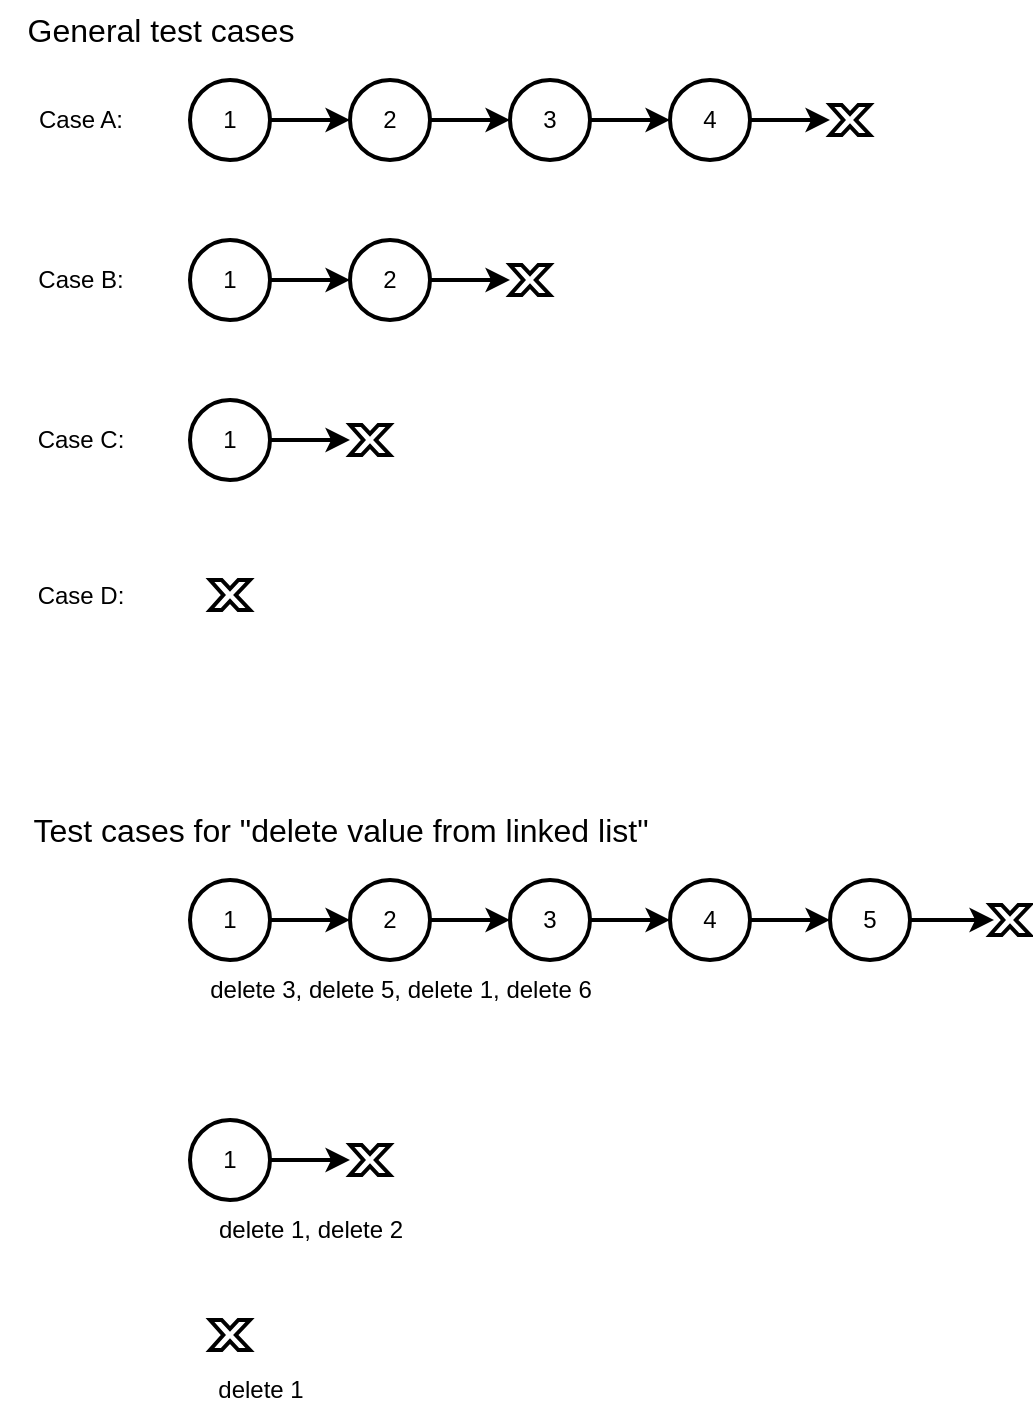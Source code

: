 <mxfile version="23.1.5" type="device">
  <diagram name="Page-1" id="LnfI6y9uAsMeLBiGhCIF">
    <mxGraphModel dx="1072" dy="973" grid="1" gridSize="10" guides="1" tooltips="1" connect="1" arrows="1" fold="1" page="1" pageScale="1" pageWidth="850" pageHeight="1100" math="0" shadow="0">
      <root>
        <mxCell id="0" />
        <mxCell id="1" parent="0" />
        <mxCell id="FEZ-26H3Mb8yyC3y7fx9-3" style="edgeStyle=orthogonalEdgeStyle;rounded=0;orthogonalLoop=1;jettySize=auto;html=1;strokeWidth=2;" edge="1" parent="1" source="FEZ-26H3Mb8yyC3y7fx9-1" target="FEZ-26H3Mb8yyC3y7fx9-2">
          <mxGeometry relative="1" as="geometry" />
        </mxCell>
        <mxCell id="FEZ-26H3Mb8yyC3y7fx9-1" value="1" style="ellipse;whiteSpace=wrap;html=1;aspect=fixed;strokeWidth=2;" vertex="1" parent="1">
          <mxGeometry x="360" y="520" width="40" height="40" as="geometry" />
        </mxCell>
        <mxCell id="FEZ-26H3Mb8yyC3y7fx9-5" style="edgeStyle=orthogonalEdgeStyle;rounded=0;orthogonalLoop=1;jettySize=auto;html=1;strokeColor=default;strokeWidth=2;align=center;verticalAlign=middle;fontFamily=Helvetica;fontSize=11;fontColor=default;labelBackgroundColor=default;endArrow=classic;" edge="1" parent="1" source="FEZ-26H3Mb8yyC3y7fx9-2" target="FEZ-26H3Mb8yyC3y7fx9-4">
          <mxGeometry relative="1" as="geometry" />
        </mxCell>
        <mxCell id="FEZ-26H3Mb8yyC3y7fx9-2" value="2" style="ellipse;whiteSpace=wrap;html=1;aspect=fixed;strokeWidth=2;" vertex="1" parent="1">
          <mxGeometry x="440" y="520" width="40" height="40" as="geometry" />
        </mxCell>
        <mxCell id="FEZ-26H3Mb8yyC3y7fx9-7" style="edgeStyle=orthogonalEdgeStyle;rounded=0;orthogonalLoop=1;jettySize=auto;html=1;strokeColor=default;strokeWidth=2;align=center;verticalAlign=middle;fontFamily=Helvetica;fontSize=12;fontColor=default;labelBackgroundColor=default;endArrow=classic;" edge="1" parent="1" source="FEZ-26H3Mb8yyC3y7fx9-4" target="FEZ-26H3Mb8yyC3y7fx9-6">
          <mxGeometry relative="1" as="geometry" />
        </mxCell>
        <mxCell id="FEZ-26H3Mb8yyC3y7fx9-4" value="3" style="ellipse;whiteSpace=wrap;html=1;aspect=fixed;strokeWidth=2;" vertex="1" parent="1">
          <mxGeometry x="520" y="520" width="40" height="40" as="geometry" />
        </mxCell>
        <mxCell id="FEZ-26H3Mb8yyC3y7fx9-9" style="edgeStyle=orthogonalEdgeStyle;rounded=0;orthogonalLoop=1;jettySize=auto;html=1;strokeColor=default;strokeWidth=2;align=center;verticalAlign=middle;fontFamily=Helvetica;fontSize=12;fontColor=default;labelBackgroundColor=default;endArrow=classic;" edge="1" parent="1" source="FEZ-26H3Mb8yyC3y7fx9-6" target="FEZ-26H3Mb8yyC3y7fx9-12">
          <mxGeometry relative="1" as="geometry">
            <mxPoint x="680" y="540" as="targetPoint" />
          </mxGeometry>
        </mxCell>
        <mxCell id="FEZ-26H3Mb8yyC3y7fx9-6" value="4" style="ellipse;whiteSpace=wrap;html=1;aspect=fixed;strokeWidth=2;strokeColor=default;align=center;verticalAlign=middle;fontFamily=Helvetica;fontSize=12;fontColor=default;fillColor=default;" vertex="1" parent="1">
          <mxGeometry x="600" y="520" width="40" height="40" as="geometry" />
        </mxCell>
        <mxCell id="FEZ-26H3Mb8yyC3y7fx9-12" value="" style="verticalLabelPosition=bottom;verticalAlign=top;html=1;shape=mxgraph.basic.x;strokeColor=default;strokeWidth=2;align=center;fontFamily=Helvetica;fontSize=12;fontColor=default;fillColor=default;" vertex="1" parent="1">
          <mxGeometry x="680" y="532.5" width="20" height="15" as="geometry" />
        </mxCell>
        <mxCell id="FEZ-26H3Mb8yyC3y7fx9-16" style="edgeStyle=orthogonalEdgeStyle;rounded=0;orthogonalLoop=1;jettySize=auto;html=1;strokeWidth=2;" edge="1" parent="1" source="FEZ-26H3Mb8yyC3y7fx9-17" target="FEZ-26H3Mb8yyC3y7fx9-19">
          <mxGeometry relative="1" as="geometry" />
        </mxCell>
        <mxCell id="FEZ-26H3Mb8yyC3y7fx9-17" value="1" style="ellipse;whiteSpace=wrap;html=1;aspect=fixed;strokeWidth=2;" vertex="1" parent="1">
          <mxGeometry x="360" y="600" width="40" height="40" as="geometry" />
        </mxCell>
        <mxCell id="FEZ-26H3Mb8yyC3y7fx9-18" style="edgeStyle=orthogonalEdgeStyle;rounded=0;orthogonalLoop=1;jettySize=auto;html=1;strokeColor=default;strokeWidth=2;align=center;verticalAlign=middle;fontFamily=Helvetica;fontSize=11;fontColor=default;labelBackgroundColor=default;endArrow=classic;" edge="1" parent="1" source="FEZ-26H3Mb8yyC3y7fx9-19">
          <mxGeometry relative="1" as="geometry">
            <mxPoint x="520" y="620" as="targetPoint" />
          </mxGeometry>
        </mxCell>
        <mxCell id="FEZ-26H3Mb8yyC3y7fx9-19" value="2" style="ellipse;whiteSpace=wrap;html=1;aspect=fixed;strokeWidth=2;" vertex="1" parent="1">
          <mxGeometry x="440" y="600" width="40" height="40" as="geometry" />
        </mxCell>
        <mxCell id="FEZ-26H3Mb8yyC3y7fx9-20" style="edgeStyle=orthogonalEdgeStyle;rounded=0;orthogonalLoop=1;jettySize=auto;html=1;strokeColor=default;strokeWidth=2;align=center;verticalAlign=middle;fontFamily=Helvetica;fontSize=12;fontColor=default;labelBackgroundColor=default;endArrow=classic;" edge="1" parent="1" target="FEZ-26H3Mb8yyC3y7fx9-23">
          <mxGeometry relative="1" as="geometry">
            <mxPoint x="560" y="620" as="sourcePoint" />
          </mxGeometry>
        </mxCell>
        <mxCell id="FEZ-26H3Mb8yyC3y7fx9-24" value="" style="verticalLabelPosition=bottom;verticalAlign=top;html=1;shape=mxgraph.basic.x;strokeColor=default;strokeWidth=2;align=center;fontFamily=Helvetica;fontSize=12;fontColor=default;fillColor=default;" vertex="1" parent="1">
          <mxGeometry x="520" y="612.5" width="20" height="15" as="geometry" />
        </mxCell>
        <mxCell id="FEZ-26H3Mb8yyC3y7fx9-29" value="1" style="ellipse;whiteSpace=wrap;html=1;aspect=fixed;strokeWidth=2;" vertex="1" parent="1">
          <mxGeometry x="360" y="680" width="40" height="40" as="geometry" />
        </mxCell>
        <mxCell id="FEZ-26H3Mb8yyC3y7fx9-33" value="" style="edgeStyle=orthogonalEdgeStyle;rounded=0;orthogonalLoop=1;jettySize=auto;html=1;strokeColor=default;strokeWidth=2;align=center;verticalAlign=middle;fontFamily=Helvetica;fontSize=11;fontColor=default;labelBackgroundColor=default;endArrow=classic;" edge="1" parent="1" source="FEZ-26H3Mb8yyC3y7fx9-29" target="FEZ-26H3Mb8yyC3y7fx9-32">
          <mxGeometry relative="1" as="geometry">
            <mxPoint x="520" y="700" as="targetPoint" />
            <mxPoint x="400" y="700" as="sourcePoint" />
          </mxGeometry>
        </mxCell>
        <mxCell id="FEZ-26H3Mb8yyC3y7fx9-32" value="" style="verticalLabelPosition=bottom;verticalAlign=top;html=1;shape=mxgraph.basic.x;strokeColor=default;strokeWidth=2;align=center;fontFamily=Helvetica;fontSize=12;fontColor=default;fillColor=default;" vertex="1" parent="1">
          <mxGeometry x="440" y="692.5" width="20" height="15" as="geometry" />
        </mxCell>
        <mxCell id="FEZ-26H3Mb8yyC3y7fx9-34" value="" style="verticalLabelPosition=bottom;verticalAlign=top;html=1;shape=mxgraph.basic.x;strokeColor=default;strokeWidth=2;align=center;fontFamily=Helvetica;fontSize=12;fontColor=default;fillColor=default;" vertex="1" parent="1">
          <mxGeometry x="370" y="770" width="20" height="15" as="geometry" />
        </mxCell>
        <mxCell id="FEZ-26H3Mb8yyC3y7fx9-35" value="Case A:" style="text;html=1;align=center;verticalAlign=middle;resizable=0;points=[];autosize=1;strokeColor=none;fillColor=none;fontFamily=Helvetica;fontSize=12;fontColor=default;" vertex="1" parent="1">
          <mxGeometry x="270" y="525" width="70" height="30" as="geometry" />
        </mxCell>
        <mxCell id="FEZ-26H3Mb8yyC3y7fx9-36" value="Case B:" style="text;html=1;align=center;verticalAlign=middle;resizable=0;points=[];autosize=1;strokeColor=none;fillColor=none;fontFamily=Helvetica;fontSize=12;fontColor=default;" vertex="1" parent="1">
          <mxGeometry x="270" y="605" width="70" height="30" as="geometry" />
        </mxCell>
        <mxCell id="FEZ-26H3Mb8yyC3y7fx9-37" value="Case C:" style="text;html=1;align=center;verticalAlign=middle;resizable=0;points=[];autosize=1;strokeColor=none;fillColor=none;fontFamily=Helvetica;fontSize=12;fontColor=default;" vertex="1" parent="1">
          <mxGeometry x="270" y="685" width="70" height="30" as="geometry" />
        </mxCell>
        <mxCell id="FEZ-26H3Mb8yyC3y7fx9-38" value="Case D:" style="text;html=1;align=center;verticalAlign=middle;resizable=0;points=[];autosize=1;strokeColor=none;fillColor=none;fontFamily=Helvetica;fontSize=12;fontColor=default;" vertex="1" parent="1">
          <mxGeometry x="270" y="762.5" width="70" height="30" as="geometry" />
        </mxCell>
        <mxCell id="FEZ-26H3Mb8yyC3y7fx9-39" style="edgeStyle=orthogonalEdgeStyle;rounded=0;orthogonalLoop=1;jettySize=auto;html=1;strokeWidth=2;" edge="1" parent="1" source="FEZ-26H3Mb8yyC3y7fx9-40" target="FEZ-26H3Mb8yyC3y7fx9-42">
          <mxGeometry relative="1" as="geometry" />
        </mxCell>
        <mxCell id="FEZ-26H3Mb8yyC3y7fx9-40" value="1" style="ellipse;whiteSpace=wrap;html=1;aspect=fixed;strokeWidth=2;" vertex="1" parent="1">
          <mxGeometry x="360" y="920" width="40" height="40" as="geometry" />
        </mxCell>
        <mxCell id="FEZ-26H3Mb8yyC3y7fx9-41" style="edgeStyle=orthogonalEdgeStyle;rounded=0;orthogonalLoop=1;jettySize=auto;html=1;strokeColor=default;strokeWidth=2;align=center;verticalAlign=middle;fontFamily=Helvetica;fontSize=11;fontColor=default;labelBackgroundColor=default;endArrow=classic;" edge="1" parent="1" source="FEZ-26H3Mb8yyC3y7fx9-42" target="FEZ-26H3Mb8yyC3y7fx9-44">
          <mxGeometry relative="1" as="geometry" />
        </mxCell>
        <mxCell id="FEZ-26H3Mb8yyC3y7fx9-42" value="2" style="ellipse;whiteSpace=wrap;html=1;aspect=fixed;strokeWidth=2;" vertex="1" parent="1">
          <mxGeometry x="440" y="920" width="40" height="40" as="geometry" />
        </mxCell>
        <mxCell id="FEZ-26H3Mb8yyC3y7fx9-43" style="edgeStyle=orthogonalEdgeStyle;rounded=0;orthogonalLoop=1;jettySize=auto;html=1;strokeColor=default;strokeWidth=2;align=center;verticalAlign=middle;fontFamily=Helvetica;fontSize=12;fontColor=default;labelBackgroundColor=default;endArrow=classic;" edge="1" parent="1" source="FEZ-26H3Mb8yyC3y7fx9-44" target="FEZ-26H3Mb8yyC3y7fx9-46">
          <mxGeometry relative="1" as="geometry" />
        </mxCell>
        <mxCell id="FEZ-26H3Mb8yyC3y7fx9-44" value="3" style="ellipse;whiteSpace=wrap;html=1;aspect=fixed;strokeWidth=2;" vertex="1" parent="1">
          <mxGeometry x="520" y="920" width="40" height="40" as="geometry" />
        </mxCell>
        <mxCell id="FEZ-26H3Mb8yyC3y7fx9-45" style="edgeStyle=orthogonalEdgeStyle;rounded=0;orthogonalLoop=1;jettySize=auto;html=1;strokeColor=default;strokeWidth=2;align=center;verticalAlign=middle;fontFamily=Helvetica;fontSize=12;fontColor=default;labelBackgroundColor=default;endArrow=classic;" edge="1" parent="1" source="FEZ-26H3Mb8yyC3y7fx9-46" target="FEZ-26H3Mb8yyC3y7fx9-58">
          <mxGeometry relative="1" as="geometry">
            <mxPoint x="670" y="960" as="targetPoint" />
          </mxGeometry>
        </mxCell>
        <mxCell id="FEZ-26H3Mb8yyC3y7fx9-46" value="4" style="ellipse;whiteSpace=wrap;html=1;aspect=fixed;strokeWidth=2;strokeColor=default;align=center;verticalAlign=middle;fontFamily=Helvetica;fontSize=12;fontColor=default;fillColor=default;" vertex="1" parent="1">
          <mxGeometry x="600" y="920" width="40" height="40" as="geometry" />
        </mxCell>
        <mxCell id="FEZ-26H3Mb8yyC3y7fx9-47" value="" style="verticalLabelPosition=bottom;verticalAlign=top;html=1;shape=mxgraph.basic.x;strokeColor=default;strokeWidth=2;align=center;fontFamily=Helvetica;fontSize=12;fontColor=default;fillColor=default;" vertex="1" parent="1">
          <mxGeometry x="760" y="932.5" width="20" height="15" as="geometry" />
        </mxCell>
        <mxCell id="FEZ-26H3Mb8yyC3y7fx9-53" value="1" style="ellipse;whiteSpace=wrap;html=1;aspect=fixed;strokeWidth=2;" vertex="1" parent="1">
          <mxGeometry x="360" y="1040" width="40" height="40" as="geometry" />
        </mxCell>
        <mxCell id="FEZ-26H3Mb8yyC3y7fx9-54" value="" style="edgeStyle=orthogonalEdgeStyle;rounded=0;orthogonalLoop=1;jettySize=auto;html=1;strokeColor=default;strokeWidth=2;align=center;verticalAlign=middle;fontFamily=Helvetica;fontSize=11;fontColor=default;labelBackgroundColor=default;endArrow=classic;" edge="1" parent="1" source="FEZ-26H3Mb8yyC3y7fx9-53" target="FEZ-26H3Mb8yyC3y7fx9-55">
          <mxGeometry relative="1" as="geometry">
            <mxPoint x="520" y="1060" as="targetPoint" />
            <mxPoint x="400" y="1060" as="sourcePoint" />
          </mxGeometry>
        </mxCell>
        <mxCell id="FEZ-26H3Mb8yyC3y7fx9-55" value="" style="verticalLabelPosition=bottom;verticalAlign=top;html=1;shape=mxgraph.basic.x;strokeColor=default;strokeWidth=2;align=center;fontFamily=Helvetica;fontSize=12;fontColor=default;fillColor=default;" vertex="1" parent="1">
          <mxGeometry x="440" y="1052.5" width="20" height="15" as="geometry" />
        </mxCell>
        <mxCell id="FEZ-26H3Mb8yyC3y7fx9-56" value="" style="verticalLabelPosition=bottom;verticalAlign=top;html=1;shape=mxgraph.basic.x;strokeColor=default;strokeWidth=2;align=center;fontFamily=Helvetica;fontSize=12;fontColor=default;fillColor=default;" vertex="1" parent="1">
          <mxGeometry x="370" y="1140" width="20" height="15" as="geometry" />
        </mxCell>
        <mxCell id="FEZ-26H3Mb8yyC3y7fx9-57" value="&lt;div&gt;delete 3, delete 5, delete 1, delete 6&lt;/div&gt;" style="text;html=1;align=center;verticalAlign=middle;resizable=0;points=[];autosize=1;strokeColor=none;fillColor=none;fontFamily=Helvetica;fontSize=12;fontColor=default;" vertex="1" parent="1">
          <mxGeometry x="360" y="960" width="210" height="30" as="geometry" />
        </mxCell>
        <mxCell id="FEZ-26H3Mb8yyC3y7fx9-58" value="5" style="ellipse;whiteSpace=wrap;html=1;aspect=fixed;strokeWidth=2;strokeColor=default;align=center;verticalAlign=middle;fontFamily=Helvetica;fontSize=12;fontColor=default;fillColor=default;" vertex="1" parent="1">
          <mxGeometry x="680" y="920" width="40" height="40" as="geometry" />
        </mxCell>
        <mxCell id="FEZ-26H3Mb8yyC3y7fx9-60" style="edgeStyle=orthogonalEdgeStyle;rounded=0;orthogonalLoop=1;jettySize=auto;html=1;entryX=0.1;entryY=0.5;entryDx=0;entryDy=0;entryPerimeter=0;strokeColor=default;strokeWidth=2;align=center;verticalAlign=middle;fontFamily=Helvetica;fontSize=12;fontColor=default;labelBackgroundColor=default;endArrow=classic;" edge="1" parent="1" source="FEZ-26H3Mb8yyC3y7fx9-58" target="FEZ-26H3Mb8yyC3y7fx9-47">
          <mxGeometry relative="1" as="geometry" />
        </mxCell>
        <mxCell id="FEZ-26H3Mb8yyC3y7fx9-61" value="delete 1, delete 2" style="text;html=1;align=center;verticalAlign=middle;resizable=0;points=[];autosize=1;strokeColor=none;fillColor=none;fontFamily=Helvetica;fontSize=12;fontColor=default;" vertex="1" parent="1">
          <mxGeometry x="360" y="1080" width="120" height="30" as="geometry" />
        </mxCell>
        <mxCell id="FEZ-26H3Mb8yyC3y7fx9-62" value="delete 1 " style="text;html=1;align=center;verticalAlign=middle;resizable=0;points=[];autosize=1;strokeColor=none;fillColor=none;fontFamily=Helvetica;fontSize=12;fontColor=default;" vertex="1" parent="1">
          <mxGeometry x="360" y="1160" width="70" height="30" as="geometry" />
        </mxCell>
        <mxCell id="FEZ-26H3Mb8yyC3y7fx9-63" value="&lt;font style=&quot;font-size: 16px;&quot;&gt;Test cases for &quot;delete value from linked list&quot;&lt;/font&gt;" style="text;html=1;align=center;verticalAlign=middle;resizable=0;points=[];autosize=1;strokeColor=none;fillColor=none;fontFamily=Helvetica;fontSize=12;fontColor=default;" vertex="1" parent="1">
          <mxGeometry x="270" y="880" width="330" height="30" as="geometry" />
        </mxCell>
        <mxCell id="FEZ-26H3Mb8yyC3y7fx9-64" value="&lt;font style=&quot;font-size: 16px;&quot;&gt;General test cases&lt;br&gt;&lt;/font&gt;" style="text;html=1;align=center;verticalAlign=middle;resizable=0;points=[];autosize=1;strokeColor=none;fillColor=none;fontFamily=Helvetica;fontSize=12;fontColor=default;" vertex="1" parent="1">
          <mxGeometry x="265" y="480" width="160" height="30" as="geometry" />
        </mxCell>
      </root>
    </mxGraphModel>
  </diagram>
</mxfile>
